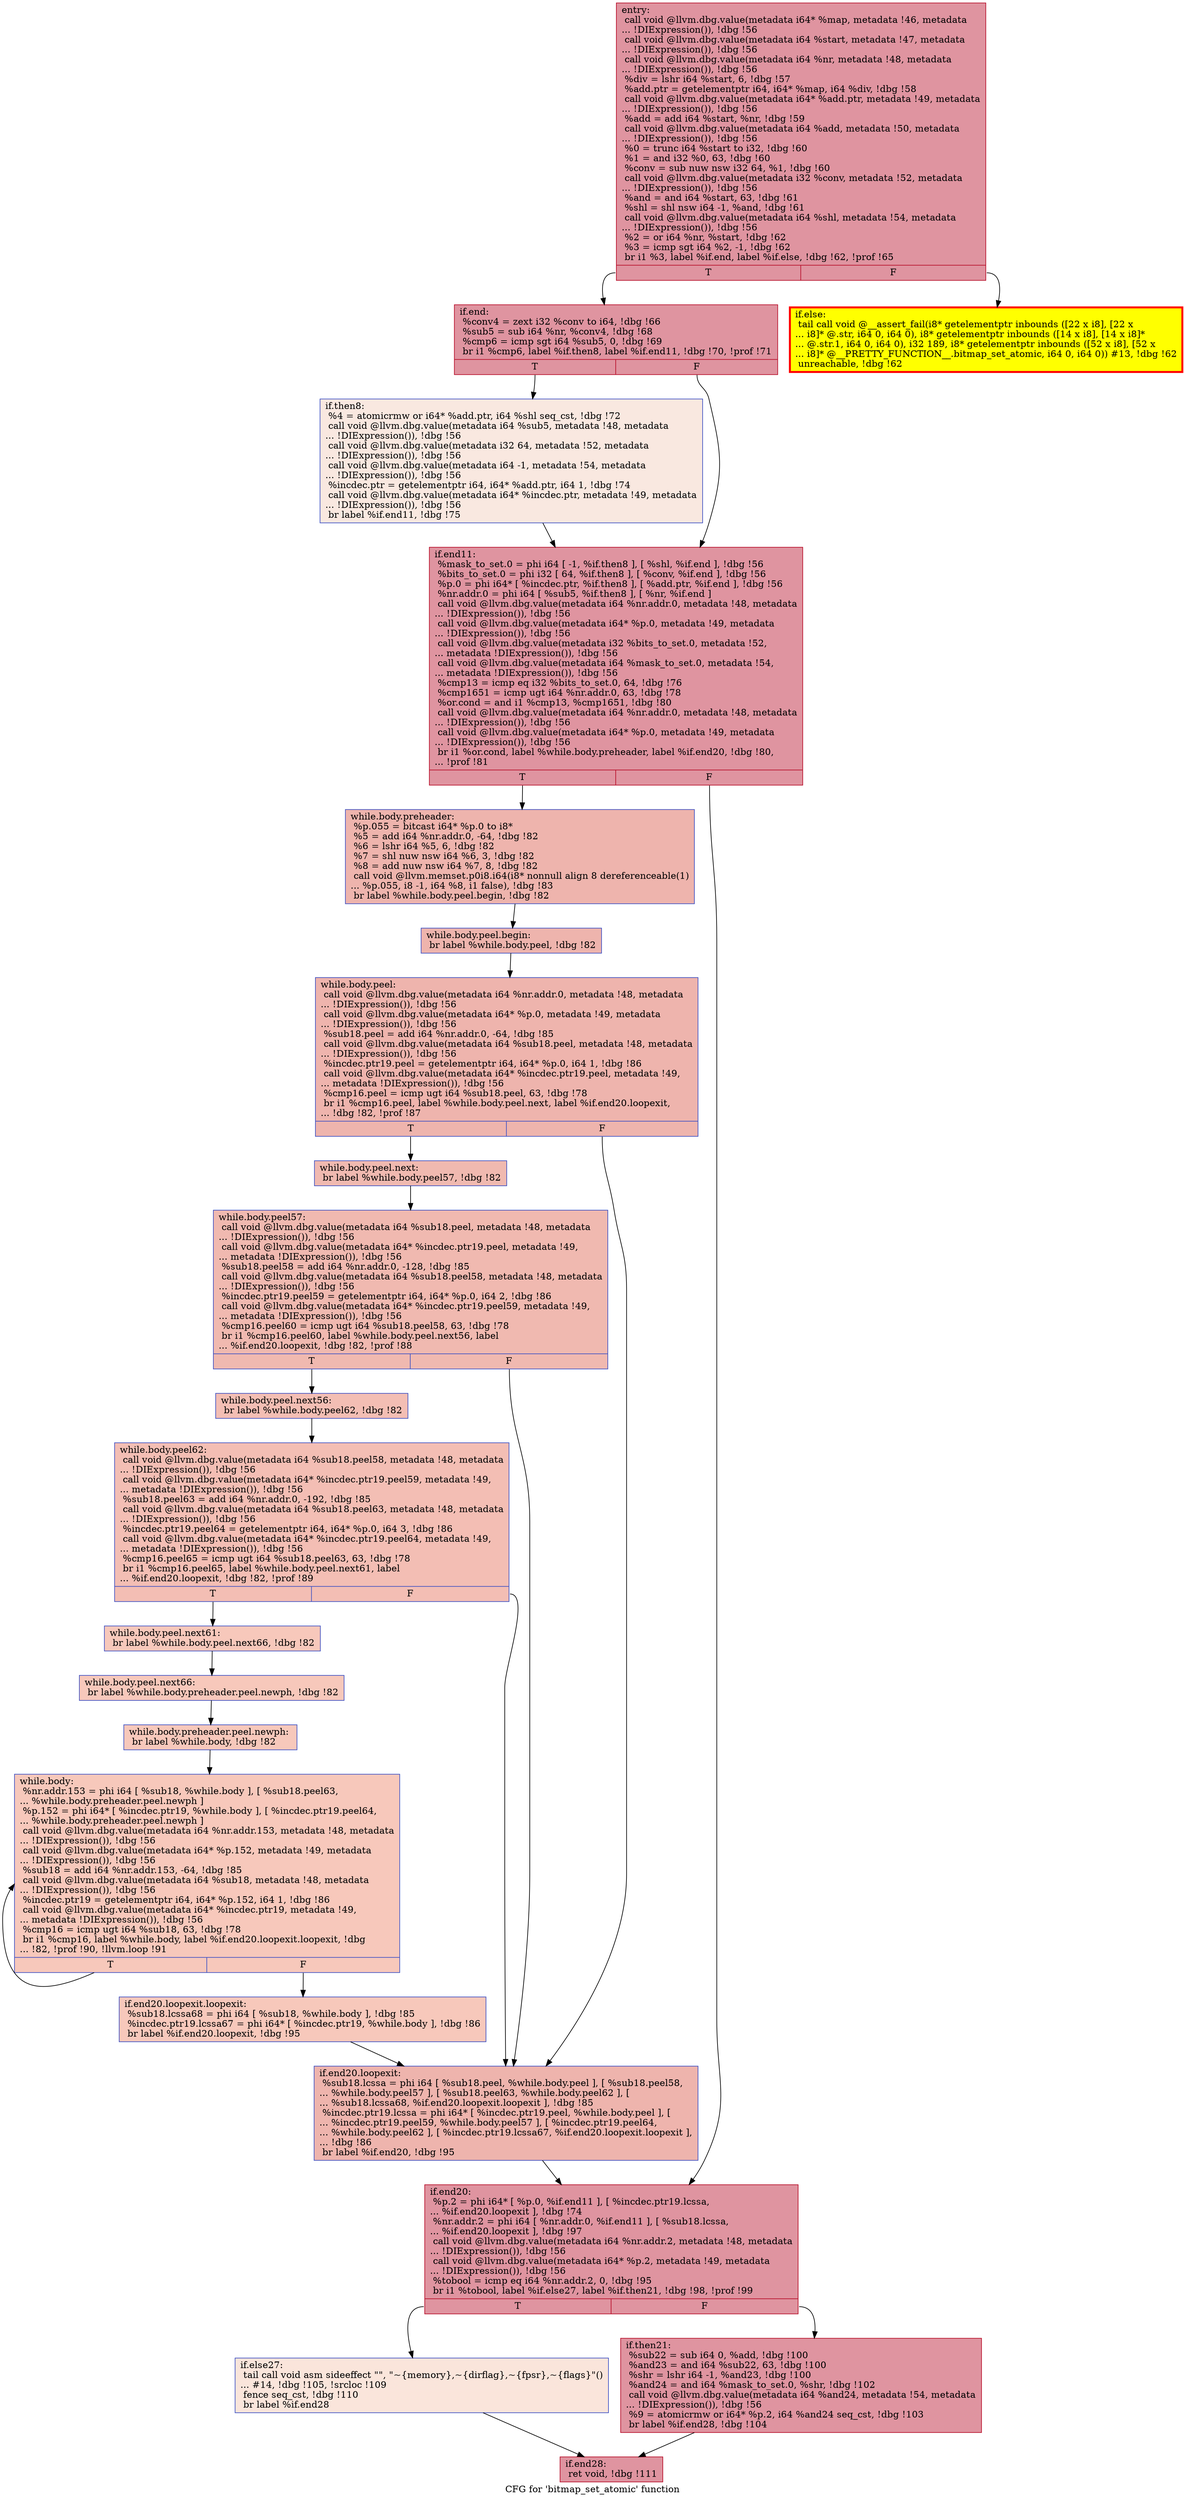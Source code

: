 digraph "CFG for 'bitmap_set_atomic' function" {
	label="CFG for 'bitmap_set_atomic' function";

	Node0x55791a19bac0 [shape=record,color="#b70d28ff", style=filled, fillcolor="#b70d2870",label="{entry:\l  call void @llvm.dbg.value(metadata i64* %map, metadata !46, metadata\l... !DIExpression()), !dbg !56\l  call void @llvm.dbg.value(metadata i64 %start, metadata !47, metadata\l... !DIExpression()), !dbg !56\l  call void @llvm.dbg.value(metadata i64 %nr, metadata !48, metadata\l... !DIExpression()), !dbg !56\l  %div = lshr i64 %start, 6, !dbg !57\l  %add.ptr = getelementptr i64, i64* %map, i64 %div, !dbg !58\l  call void @llvm.dbg.value(metadata i64* %add.ptr, metadata !49, metadata\l... !DIExpression()), !dbg !56\l  %add = add i64 %start, %nr, !dbg !59\l  call void @llvm.dbg.value(metadata i64 %add, metadata !50, metadata\l... !DIExpression()), !dbg !56\l  %0 = trunc i64 %start to i32, !dbg !60\l  %1 = and i32 %0, 63, !dbg !60\l  %conv = sub nuw nsw i32 64, %1, !dbg !60\l  call void @llvm.dbg.value(metadata i32 %conv, metadata !52, metadata\l... !DIExpression()), !dbg !56\l  %and = and i64 %start, 63, !dbg !61\l  %shl = shl nsw i64 -1, %and, !dbg !61\l  call void @llvm.dbg.value(metadata i64 %shl, metadata !54, metadata\l... !DIExpression()), !dbg !56\l  %2 = or i64 %nr, %start, !dbg !62\l  %3 = icmp sgt i64 %2, -1, !dbg !62\l  br i1 %3, label %if.end, label %if.else, !dbg !62, !prof !65\l|{<s0>T|<s1>F}}"];
	Node0x55791a19bac0:s0 -> Node0x55791a1abfe0;
	Node0x55791a19bac0:s1 -> Node0x55791a1ac050;
	Node0x55791a1ac050 [shape=record,penwidth=3.0, style="filled", color="red", fillcolor="yellow",label="{if.else:                                          \l  tail call void @__assert_fail(i8* getelementptr inbounds ([22 x i8], [22 x\l... i8]* @.str, i64 0, i64 0), i8* getelementptr inbounds ([14 x i8], [14 x i8]*\l... @.str.1, i64 0, i64 0), i32 189, i8* getelementptr inbounds ([52 x i8], [52 x\l... i8]* @__PRETTY_FUNCTION__.bitmap_set_atomic, i64 0, i64 0)) #13, !dbg !62\l  unreachable, !dbg !62\l}"];
	Node0x55791a1abfe0 [shape=record,color="#b70d28ff", style=filled, fillcolor="#b70d2870",label="{if.end:                                           \l  %conv4 = zext i32 %conv to i64, !dbg !66\l  %sub5 = sub i64 %nr, %conv4, !dbg !68\l  %cmp6 = icmp sgt i64 %sub5, 0, !dbg !69\l  br i1 %cmp6, label %if.then8, label %if.end11, !dbg !70, !prof !71\l|{<s0>T|<s1>F}}"];
	Node0x55791a1abfe0:s0 -> Node0x55791a1acaa0;
	Node0x55791a1abfe0:s1 -> Node0x55791a1acb20;
	Node0x55791a1acaa0 [shape=record,color="#3d50c3ff", style=filled, fillcolor="#f1ccb870",label="{if.then8:                                         \l  %4 = atomicrmw or i64* %add.ptr, i64 %shl seq_cst, !dbg !72\l  call void @llvm.dbg.value(metadata i64 %sub5, metadata !48, metadata\l... !DIExpression()), !dbg !56\l  call void @llvm.dbg.value(metadata i32 64, metadata !52, metadata\l... !DIExpression()), !dbg !56\l  call void @llvm.dbg.value(metadata i64 -1, metadata !54, metadata\l... !DIExpression()), !dbg !56\l  %incdec.ptr = getelementptr i64, i64* %add.ptr, i64 1, !dbg !74\l  call void @llvm.dbg.value(metadata i64* %incdec.ptr, metadata !49, metadata\l... !DIExpression()), !dbg !56\l  br label %if.end11, !dbg !75\l}"];
	Node0x55791a1acaa0 -> Node0x55791a1acb20;
	Node0x55791a1acb20 [shape=record,color="#b70d28ff", style=filled, fillcolor="#b70d2870",label="{if.end11:                                         \l  %mask_to_set.0 = phi i64 [ -1, %if.then8 ], [ %shl, %if.end ], !dbg !56\l  %bits_to_set.0 = phi i32 [ 64, %if.then8 ], [ %conv, %if.end ], !dbg !56\l  %p.0 = phi i64* [ %incdec.ptr, %if.then8 ], [ %add.ptr, %if.end ], !dbg !56\l  %nr.addr.0 = phi i64 [ %sub5, %if.then8 ], [ %nr, %if.end ]\l  call void @llvm.dbg.value(metadata i64 %nr.addr.0, metadata !48, metadata\l... !DIExpression()), !dbg !56\l  call void @llvm.dbg.value(metadata i64* %p.0, metadata !49, metadata\l... !DIExpression()), !dbg !56\l  call void @llvm.dbg.value(metadata i32 %bits_to_set.0, metadata !52,\l... metadata !DIExpression()), !dbg !56\l  call void @llvm.dbg.value(metadata i64 %mask_to_set.0, metadata !54,\l... metadata !DIExpression()), !dbg !56\l  %cmp13 = icmp eq i32 %bits_to_set.0, 64, !dbg !76\l  %cmp1651 = icmp ugt i64 %nr.addr.0, 63, !dbg !78\l  %or.cond = and i1 %cmp13, %cmp1651, !dbg !80\l  call void @llvm.dbg.value(metadata i64 %nr.addr.0, metadata !48, metadata\l... !DIExpression()), !dbg !56\l  call void @llvm.dbg.value(metadata i64* %p.0, metadata !49, metadata\l... !DIExpression()), !dbg !56\l  br i1 %or.cond, label %while.body.preheader, label %if.end20, !dbg !80,\l... !prof !81\l|{<s0>T|<s1>F}}"];
	Node0x55791a1acb20:s0 -> Node0x55791a1e7280;
	Node0x55791a1acb20:s1 -> Node0x55791a1ae0b0;
	Node0x55791a1e7280 [shape=record,color="#3d50c3ff", style=filled, fillcolor="#d8564670",label="{while.body.preheader:                             \l  %p.055 = bitcast i64* %p.0 to i8*\l  %5 = add i64 %nr.addr.0, -64, !dbg !82\l  %6 = lshr i64 %5, 6, !dbg !82\l  %7 = shl nuw nsw i64 %6, 3, !dbg !82\l  %8 = add nuw nsw i64 %7, 8, !dbg !82\l  call void @llvm.memset.p0i8.i64(i8* nonnull align 8 dereferenceable(1)\l... %p.055, i8 -1, i64 %8, i1 false), !dbg !83\l  br label %while.body.peel.begin, !dbg !82\l}"];
	Node0x55791a1e7280 -> Node0x55791a348ab0;
	Node0x55791a348ab0 [shape=record,color="#3d50c3ff", style=filled, fillcolor="#d8564670",label="{while.body.peel.begin:                            \l  br label %while.body.peel, !dbg !82\l}"];
	Node0x55791a348ab0 -> Node0x55791a1e55a0;
	Node0x55791a1e55a0 [shape=record,color="#3d50c3ff", style=filled, fillcolor="#d8564670",label="{while.body.peel:                                  \l  call void @llvm.dbg.value(metadata i64 %nr.addr.0, metadata !48, metadata\l... !DIExpression()), !dbg !56\l  call void @llvm.dbg.value(metadata i64* %p.0, metadata !49, metadata\l... !DIExpression()), !dbg !56\l  %sub18.peel = add i64 %nr.addr.0, -64, !dbg !85\l  call void @llvm.dbg.value(metadata i64 %sub18.peel, metadata !48, metadata\l... !DIExpression()), !dbg !56\l  %incdec.ptr19.peel = getelementptr i64, i64* %p.0, i64 1, !dbg !86\l  call void @llvm.dbg.value(metadata i64* %incdec.ptr19.peel, metadata !49,\l... metadata !DIExpression()), !dbg !56\l  %cmp16.peel = icmp ugt i64 %sub18.peel, 63, !dbg !78\l  br i1 %cmp16.peel, label %while.body.peel.next, label %if.end20.loopexit,\l... !dbg !82, !prof !87\l|{<s0>T|<s1>F}}"];
	Node0x55791a1e55a0:s0 -> Node0x55791a33cf00;
	Node0x55791a1e55a0:s1 -> Node0x55791a31c5b0;
	Node0x55791a33cf00 [shape=record,color="#3d50c3ff", style=filled, fillcolor="#de614d70",label="{while.body.peel.next:                             \l  br label %while.body.peel57, !dbg !82\l}"];
	Node0x55791a33cf00 -> Node0x55791a329f10;
	Node0x55791a329f10 [shape=record,color="#3d50c3ff", style=filled, fillcolor="#de614d70",label="{while.body.peel57:                                \l  call void @llvm.dbg.value(metadata i64 %sub18.peel, metadata !48, metadata\l... !DIExpression()), !dbg !56\l  call void @llvm.dbg.value(metadata i64* %incdec.ptr19.peel, metadata !49,\l... metadata !DIExpression()), !dbg !56\l  %sub18.peel58 = add i64 %nr.addr.0, -128, !dbg !85\l  call void @llvm.dbg.value(metadata i64 %sub18.peel58, metadata !48, metadata\l... !DIExpression()), !dbg !56\l  %incdec.ptr19.peel59 = getelementptr i64, i64* %p.0, i64 2, !dbg !86\l  call void @llvm.dbg.value(metadata i64* %incdec.ptr19.peel59, metadata !49,\l... metadata !DIExpression()), !dbg !56\l  %cmp16.peel60 = icmp ugt i64 %sub18.peel58, 63, !dbg !78\l  br i1 %cmp16.peel60, label %while.body.peel.next56, label\l... %if.end20.loopexit, !dbg !82, !prof !88\l|{<s0>T|<s1>F}}"];
	Node0x55791a329f10:s0 -> Node0x55791a329db0;
	Node0x55791a329f10:s1 -> Node0x55791a31c5b0;
	Node0x55791a329db0 [shape=record,color="#3d50c3ff", style=filled, fillcolor="#e36c5570",label="{while.body.peel.next56:                           \l  br label %while.body.peel62, !dbg !82\l}"];
	Node0x55791a329db0 -> Node0x55791a31c550;
	Node0x55791a31c550 [shape=record,color="#3d50c3ff", style=filled, fillcolor="#e36c5570",label="{while.body.peel62:                                \l  call void @llvm.dbg.value(metadata i64 %sub18.peel58, metadata !48, metadata\l... !DIExpression()), !dbg !56\l  call void @llvm.dbg.value(metadata i64* %incdec.ptr19.peel59, metadata !49,\l... metadata !DIExpression()), !dbg !56\l  %sub18.peel63 = add i64 %nr.addr.0, -192, !dbg !85\l  call void @llvm.dbg.value(metadata i64 %sub18.peel63, metadata !48, metadata\l... !DIExpression()), !dbg !56\l  %incdec.ptr19.peel64 = getelementptr i64, i64* %p.0, i64 3, !dbg !86\l  call void @llvm.dbg.value(metadata i64* %incdec.ptr19.peel64, metadata !49,\l... metadata !DIExpression()), !dbg !56\l  %cmp16.peel65 = icmp ugt i64 %sub18.peel63, 63, !dbg !78\l  br i1 %cmp16.peel65, label %while.body.peel.next61, label\l... %if.end20.loopexit, !dbg !82, !prof !89\l|{<s0>T|<s1>F}}"];
	Node0x55791a31c550:s0 -> Node0x55791a30fe80;
	Node0x55791a31c550:s1 -> Node0x55791a31c5b0;
	Node0x55791a30fe80 [shape=record,color="#3d50c3ff", style=filled, fillcolor="#ed836670",label="{while.body.peel.next61:                           \l  br label %while.body.peel.next66, !dbg !82\l}"];
	Node0x55791a30fe80 -> Node0x55791a334300;
	Node0x55791a334300 [shape=record,color="#3d50c3ff", style=filled, fillcolor="#ed836670",label="{while.body.peel.next66:                           \l  br label %while.body.preheader.peel.newph, !dbg !82\l}"];
	Node0x55791a334300 -> Node0x55791a1e5550;
	Node0x55791a1e5550 [shape=record,color="#3d50c3ff", style=filled, fillcolor="#ed836670",label="{while.body.preheader.peel.newph:                  \l  br label %while.body, !dbg !82\l}"];
	Node0x55791a1e5550 -> Node0x55791a1ae930;
	Node0x55791a1ae930 [shape=record,color="#3d50c3ff", style=filled, fillcolor="#ed836670",label="{while.body:                                       \l  %nr.addr.153 = phi i64 [ %sub18, %while.body ], [ %sub18.peel63,\l... %while.body.preheader.peel.newph ]\l  %p.152 = phi i64* [ %incdec.ptr19, %while.body ], [ %incdec.ptr19.peel64,\l... %while.body.preheader.peel.newph ]\l  call void @llvm.dbg.value(metadata i64 %nr.addr.153, metadata !48, metadata\l... !DIExpression()), !dbg !56\l  call void @llvm.dbg.value(metadata i64* %p.152, metadata !49, metadata\l... !DIExpression()), !dbg !56\l  %sub18 = add i64 %nr.addr.153, -64, !dbg !85\l  call void @llvm.dbg.value(metadata i64 %sub18, metadata !48, metadata\l... !DIExpression()), !dbg !56\l  %incdec.ptr19 = getelementptr i64, i64* %p.152, i64 1, !dbg !86\l  call void @llvm.dbg.value(metadata i64* %incdec.ptr19, metadata !49,\l... metadata !DIExpression()), !dbg !56\l  %cmp16 = icmp ugt i64 %sub18, 63, !dbg !78\l  br i1 %cmp16, label %while.body, label %if.end20.loopexit.loopexit, !dbg\l... !82, !prof !90, !llvm.loop !91\l|{<s0>T|<s1>F}}"];
	Node0x55791a1ae930:s0 -> Node0x55791a1ae930;
	Node0x55791a1ae930:s1 -> Node0x55791a334280;
	Node0x55791a334280 [shape=record,color="#3d50c3ff", style=filled, fillcolor="#ed836670",label="{if.end20.loopexit.loopexit:                       \l  %sub18.lcssa68 = phi i64 [ %sub18, %while.body ], !dbg !85\l  %incdec.ptr19.lcssa67 = phi i64* [ %incdec.ptr19, %while.body ], !dbg !86\l  br label %if.end20.loopexit, !dbg !95\l}"];
	Node0x55791a334280 -> Node0x55791a31c5b0;
	Node0x55791a31c5b0 [shape=record,color="#3d50c3ff", style=filled, fillcolor="#d8564670",label="{if.end20.loopexit:                                \l  %sub18.lcssa = phi i64 [ %sub18.peel, %while.body.peel ], [ %sub18.peel58,\l... %while.body.peel57 ], [ %sub18.peel63, %while.body.peel62 ], [\l... %sub18.lcssa68, %if.end20.loopexit.loopexit ], !dbg !85\l  %incdec.ptr19.lcssa = phi i64* [ %incdec.ptr19.peel, %while.body.peel ], [\l... %incdec.ptr19.peel59, %while.body.peel57 ], [ %incdec.ptr19.peel64,\l... %while.body.peel62 ], [ %incdec.ptr19.lcssa67, %if.end20.loopexit.loopexit ],\l... !dbg !86\l  br label %if.end20, !dbg !95\l}"];
	Node0x55791a31c5b0 -> Node0x55791a1ae0b0;
	Node0x55791a1ae0b0 [shape=record,color="#b70d28ff", style=filled, fillcolor="#b70d2870",label="{if.end20:                                         \l  %p.2 = phi i64* [ %p.0, %if.end11 ], [ %incdec.ptr19.lcssa,\l... %if.end20.loopexit ], !dbg !74\l  %nr.addr.2 = phi i64 [ %nr.addr.0, %if.end11 ], [ %sub18.lcssa,\l... %if.end20.loopexit ], !dbg !97\l  call void @llvm.dbg.value(metadata i64 %nr.addr.2, metadata !48, metadata\l... !DIExpression()), !dbg !56\l  call void @llvm.dbg.value(metadata i64* %p.2, metadata !49, metadata\l... !DIExpression()), !dbg !56\l  %tobool = icmp eq i64 %nr.addr.2, 0, !dbg !95\l  br i1 %tobool, label %if.else27, label %if.then21, !dbg !98, !prof !99\l|{<s0>T|<s1>F}}"];
	Node0x55791a1ae0b0:s0 -> Node0x55791a1af4c0;
	Node0x55791a1ae0b0:s1 -> Node0x55791a1af420;
	Node0x55791a1af420 [shape=record,color="#b70d28ff", style=filled, fillcolor="#b70d2870",label="{if.then21:                                        \l  %sub22 = sub i64 0, %add, !dbg !100\l  %and23 = and i64 %sub22, 63, !dbg !100\l  %shr = lshr i64 -1, %and23, !dbg !100\l  %and24 = and i64 %mask_to_set.0, %shr, !dbg !102\l  call void @llvm.dbg.value(metadata i64 %and24, metadata !54, metadata\l... !DIExpression()), !dbg !56\l  %9 = atomicrmw or i64* %p.2, i64 %and24 seq_cst, !dbg !103\l  br label %if.end28, !dbg !104\l}"];
	Node0x55791a1af420 -> Node0x55791a1af470;
	Node0x55791a1af4c0 [shape=record,color="#3d50c3ff", style=filled, fillcolor="#f4c5ad70",label="{if.else27:                                        \l  tail call void asm sideeffect \"\", \"~\{memory\},~\{dirflag\},~\{fpsr\},~\{flags\}\"()\l... #14, !dbg !105, !srcloc !109\l  fence seq_cst, !dbg !110\l  br label %if.end28\l}"];
	Node0x55791a1af4c0 -> Node0x55791a1af470;
	Node0x55791a1af470 [shape=record,color="#b70d28ff", style=filled, fillcolor="#b70d2870",label="{if.end28:                                         \l  ret void, !dbg !111\l}"];
}
